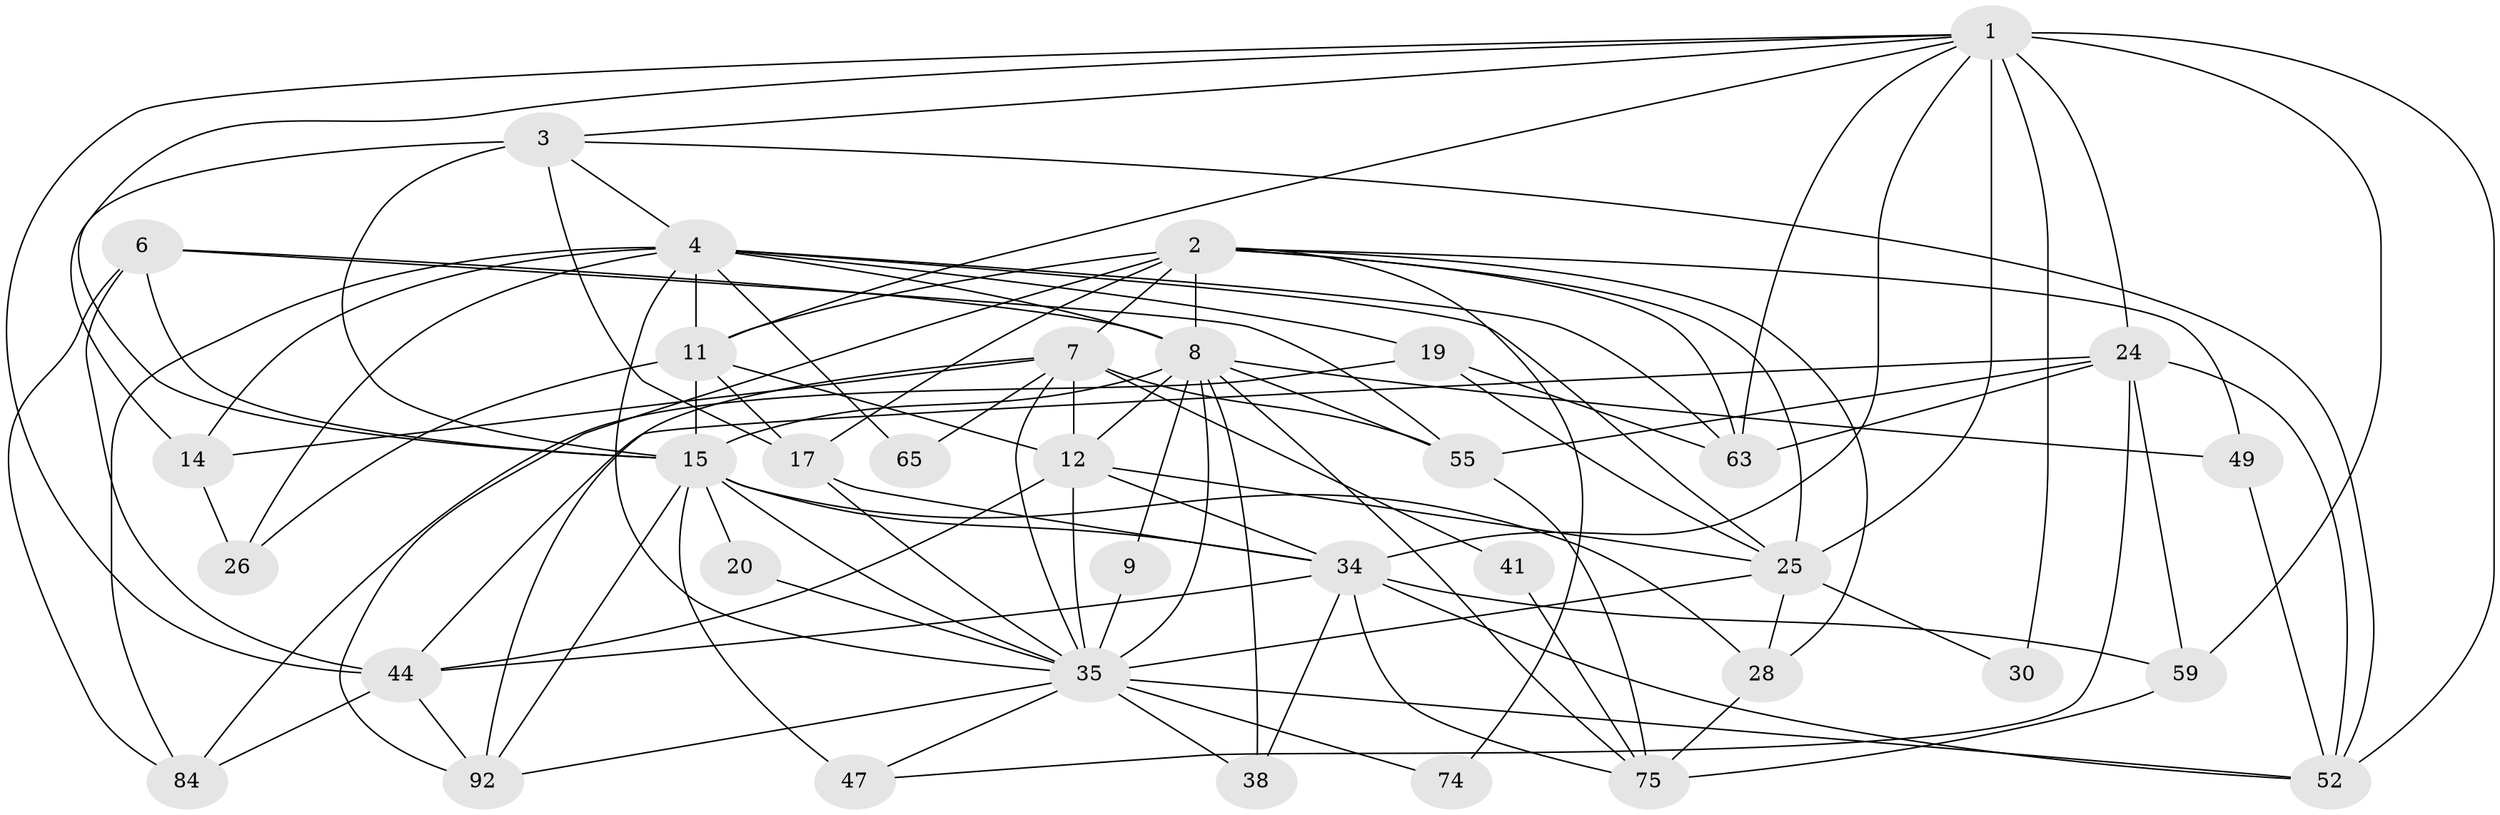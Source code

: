 // original degree distribution, {2: 0.20652173913043478, 5: 0.20652173913043478, 4: 0.25, 3: 0.17391304347826086, 7: 0.05434782608695652, 6: 0.10869565217391304}
// Generated by graph-tools (version 1.1) at 2025/18/03/04/25 18:18:47]
// undirected, 36 vertices, 104 edges
graph export_dot {
graph [start="1"]
  node [color=gray90,style=filled];
  1 [super="+21+67"];
  2 [super="+43+90+16"];
  3 [super="+5+33"];
  4 [super="+18+77+10+58"];
  6 [super="+72"];
  7 [super="+69"];
  8 [super="+71+60"];
  9 [super="+22"];
  11 [super="+23+79"];
  12 [super="+45+13"];
  14 [super="+70"];
  15 [super="+37+39+36"];
  17 [super="+48+32"];
  19 [super="+88"];
  20;
  24 [super="+56"];
  25 [super="+53+27"];
  26 [super="+29"];
  28;
  30 [super="+31"];
  34 [super="+76+54"];
  35 [super="+64+80+73"];
  38;
  41;
  44 [super="+50"];
  47 [super="+66"];
  49;
  52 [super="+89"];
  55 [super="+62"];
  59;
  63;
  65;
  74;
  75;
  84;
  92;
  1 -- 24;
  1 -- 34;
  1 -- 59;
  1 -- 3;
  1 -- 44;
  1 -- 15;
  1 -- 52 [weight=2];
  1 -- 25;
  1 -- 30 [weight=2];
  1 -- 63;
  1 -- 11;
  2 -- 17 [weight=2];
  2 -- 74;
  2 -- 25 [weight=2];
  2 -- 92;
  2 -- 63;
  2 -- 49;
  2 -- 7 [weight=2];
  2 -- 28;
  2 -- 8 [weight=2];
  2 -- 11;
  3 -- 4;
  3 -- 52;
  3 -- 14;
  3 -- 15;
  3 -- 17;
  4 -- 63 [weight=2];
  4 -- 65;
  4 -- 14 [weight=2];
  4 -- 19;
  4 -- 84;
  4 -- 25 [weight=2];
  4 -- 26 [weight=2];
  4 -- 8;
  4 -- 35;
  4 -- 11;
  6 -- 84;
  6 -- 55;
  6 -- 8;
  6 -- 15;
  6 -- 44;
  7 -- 55;
  7 -- 14;
  7 -- 65;
  7 -- 41;
  7 -- 12;
  7 -- 92;
  7 -- 35;
  8 -- 35 [weight=2];
  8 -- 38;
  8 -- 75;
  8 -- 12 [weight=2];
  8 -- 49;
  8 -- 55 [weight=2];
  8 -- 9 [weight=2];
  8 -- 15;
  9 -- 35 [weight=2];
  11 -- 15 [weight=2];
  11 -- 17;
  11 -- 26;
  11 -- 12;
  12 -- 34;
  12 -- 25;
  12 -- 44;
  12 -- 35;
  14 -- 26;
  15 -- 47 [weight=2];
  15 -- 28;
  15 -- 20;
  15 -- 92;
  15 -- 34;
  15 -- 35;
  17 -- 34;
  17 -- 35;
  19 -- 25;
  19 -- 84;
  19 -- 63;
  20 -- 35;
  24 -- 63;
  24 -- 59;
  24 -- 55;
  24 -- 47;
  24 -- 52;
  24 -- 44;
  25 -- 28;
  25 -- 30;
  25 -- 35;
  28 -- 75;
  34 -- 52;
  34 -- 38;
  34 -- 75;
  34 -- 59;
  34 -- 44;
  35 -- 52;
  35 -- 74;
  35 -- 47;
  35 -- 92;
  35 -- 38;
  41 -- 75;
  44 -- 84;
  44 -- 92;
  49 -- 52;
  55 -- 75;
  59 -- 75;
}
